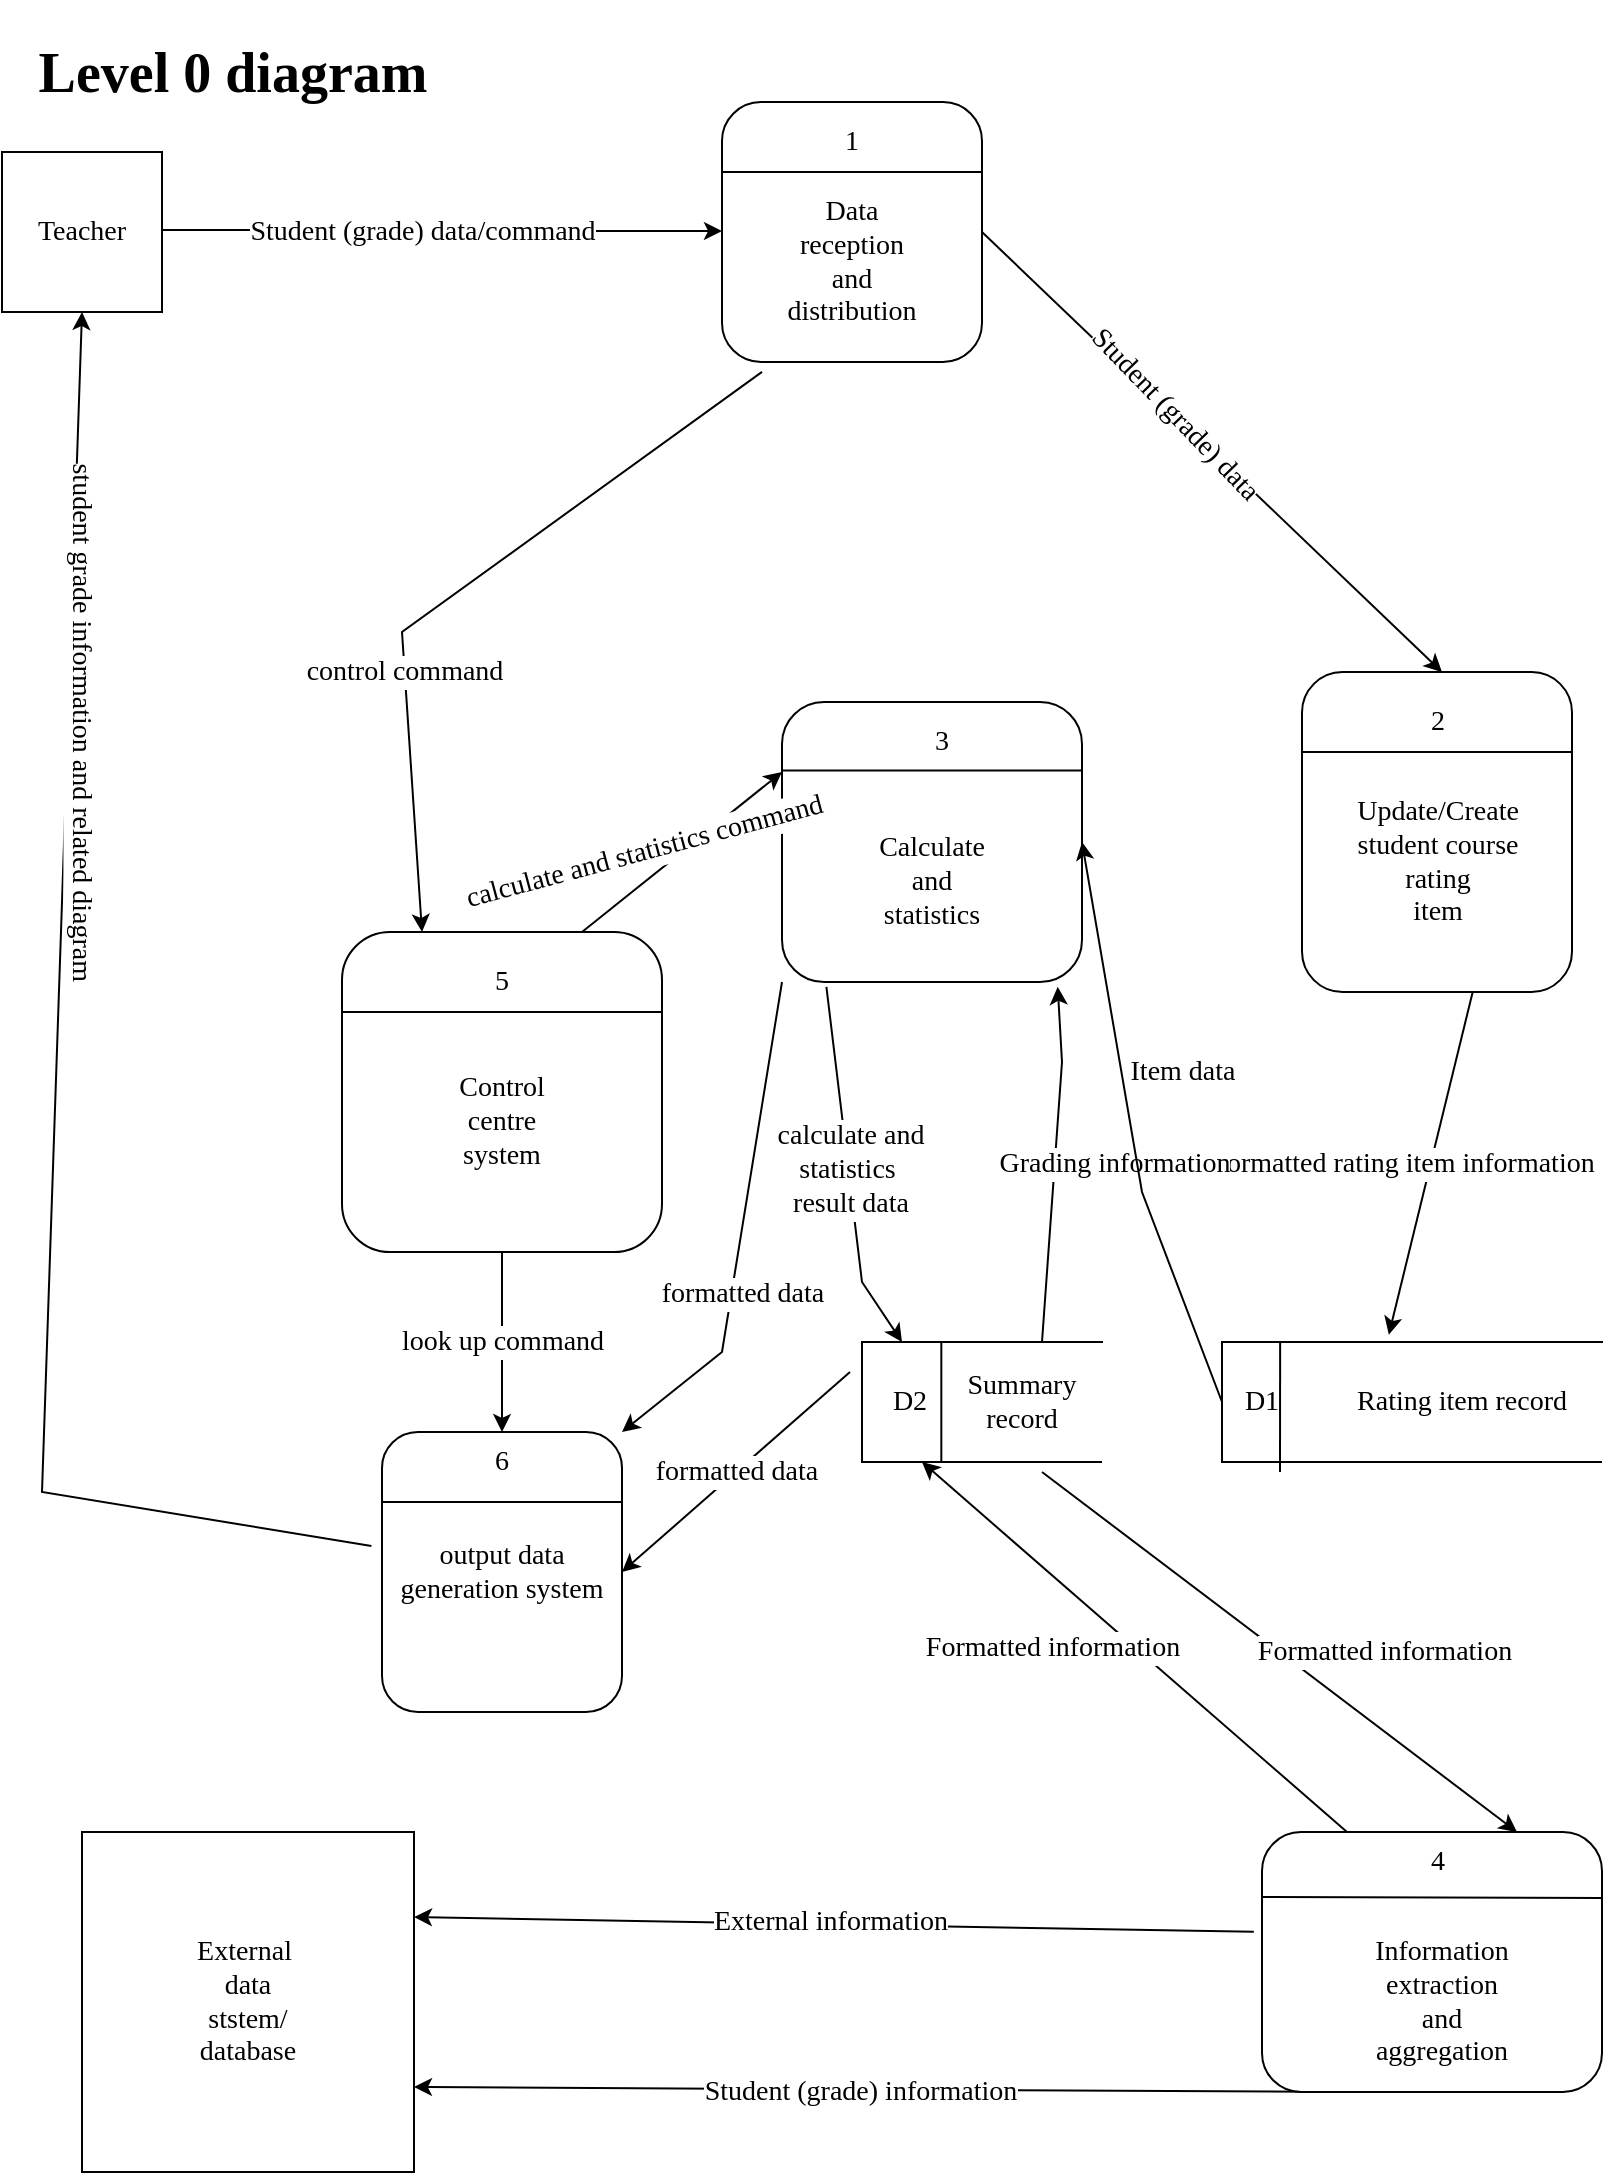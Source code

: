 <mxfile version="15.5.9" type="github">
  <diagram id="Wr4s08uyT-qvl8gvXiOg" name="Page-1">
    <mxGraphModel dx="2074" dy="1054" grid="1" gridSize="10" guides="1" tooltips="1" connect="1" arrows="1" fold="1" page="1" pageScale="1" pageWidth="827" pageHeight="1169" math="0" shadow="0">
      <root>
        <mxCell id="0" />
        <mxCell id="1" parent="0" />
        <mxCell id="kOY58Y0KntewSXWVwahC-1" value="&lt;font style=&quot;font-size: 14px&quot; face=&quot;Comic Sans MS&quot;&gt;Teacher&lt;/font&gt;" style="whiteSpace=wrap;html=1;aspect=fixed;" vertex="1" parent="1">
          <mxGeometry x="10" y="80" width="80" height="80" as="geometry" />
        </mxCell>
        <mxCell id="kOY58Y0KntewSXWVwahC-2" value="&lt;h1&gt;&lt;font face=&quot;Comic Sans MS&quot;&gt;Level 0 diagram&lt;/font&gt;&lt;/h1&gt;" style="text;html=1;align=center;verticalAlign=middle;resizable=0;points=[];autosize=1;strokeColor=none;fillColor=none;fontSize=14;fontFamily=Times New Roman;" vertex="1" parent="1">
          <mxGeometry x="10" y="10" width="230" height="60" as="geometry" />
        </mxCell>
        <mxCell id="kOY58Y0KntewSXWVwahC-3" value="" style="endArrow=classic;html=1;rounded=0;fontFamily=Comic Sans MS;fontSize=14;" edge="1" parent="1">
          <mxGeometry relative="1" as="geometry">
            <mxPoint x="90" y="119" as="sourcePoint" />
            <mxPoint x="370" y="119.5" as="targetPoint" />
            <Array as="points">
              <mxPoint x="140" y="119" />
              <mxPoint x="170" y="119.5" />
            </Array>
          </mxGeometry>
        </mxCell>
        <mxCell id="kOY58Y0KntewSXWVwahC-4" value="Student (grade) data/command" style="edgeLabel;resizable=0;html=1;align=center;verticalAlign=middle;fontFamily=Comic Sans MS;fontSize=14;" connectable="0" vertex="1" parent="kOY58Y0KntewSXWVwahC-3">
          <mxGeometry relative="1" as="geometry">
            <mxPoint x="-10" as="offset" />
          </mxGeometry>
        </mxCell>
        <mxCell id="kOY58Y0KntewSXWVwahC-5" value="" style="rounded=1;whiteSpace=wrap;html=1;fontFamily=Comic Sans MS;fontSize=14;" vertex="1" parent="1">
          <mxGeometry x="370" y="55" width="130" height="130" as="geometry" />
        </mxCell>
        <mxCell id="kOY58Y0KntewSXWVwahC-6" value="" style="endArrow=none;html=1;rounded=0;fontFamily=Comic Sans MS;fontSize=14;" edge="1" parent="1">
          <mxGeometry width="50" height="50" relative="1" as="geometry">
            <mxPoint x="370" y="90" as="sourcePoint" />
            <mxPoint x="500" y="90" as="targetPoint" />
          </mxGeometry>
        </mxCell>
        <mxCell id="kOY58Y0KntewSXWVwahC-7" value="1" style="text;html=1;strokeColor=none;fillColor=none;align=center;verticalAlign=middle;whiteSpace=wrap;rounded=0;fontFamily=Comic Sans MS;fontSize=14;" vertex="1" parent="1">
          <mxGeometry x="405" y="60" width="60" height="30" as="geometry" />
        </mxCell>
        <mxCell id="kOY58Y0KntewSXWVwahC-8" value="Data reception and distribution" style="text;html=1;strokeColor=none;fillColor=none;align=center;verticalAlign=middle;whiteSpace=wrap;rounded=0;fontFamily=Comic Sans MS;fontSize=14;" vertex="1" parent="1">
          <mxGeometry x="405" y="120" width="60" height="30" as="geometry" />
        </mxCell>
        <mxCell id="kOY58Y0KntewSXWVwahC-11" value="" style="endArrow=classic;html=1;rounded=0;fontFamily=Times New Roman;fontSize=14;exitX=1;exitY=0.5;exitDx=0;exitDy=0;" edge="1" parent="1" source="kOY58Y0KntewSXWVwahC-5">
          <mxGeometry relative="1" as="geometry">
            <mxPoint x="360" y="350" as="sourcePoint" />
            <mxPoint x="730" y="340" as="targetPoint" />
          </mxGeometry>
        </mxCell>
        <mxCell id="kOY58Y0KntewSXWVwahC-12" value="&lt;font face=&quot;Comic Sans MS&quot;&gt;Student (grade) data&lt;/font&gt;" style="edgeLabel;resizable=0;html=1;align=center;verticalAlign=middle;fontFamily=Times New Roman;fontSize=14;rotation=46;" connectable="0" vertex="1" parent="kOY58Y0KntewSXWVwahC-11">
          <mxGeometry relative="1" as="geometry">
            <mxPoint x="-19" y="-19" as="offset" />
          </mxGeometry>
        </mxCell>
        <mxCell id="kOY58Y0KntewSXWVwahC-13" value="" style="rounded=1;whiteSpace=wrap;html=1;fontFamily=Comic Sans MS;fontSize=14;" vertex="1" parent="1">
          <mxGeometry x="660" y="340" width="135" height="160" as="geometry" />
        </mxCell>
        <mxCell id="kOY58Y0KntewSXWVwahC-14" value="" style="endArrow=none;html=1;rounded=0;fontFamily=Comic Sans MS;fontSize=14;" edge="1" parent="1">
          <mxGeometry width="50" height="50" relative="1" as="geometry">
            <mxPoint x="660" y="380" as="sourcePoint" />
            <mxPoint x="795" y="380" as="targetPoint" />
            <Array as="points">
              <mxPoint x="680" y="380" />
            </Array>
          </mxGeometry>
        </mxCell>
        <mxCell id="kOY58Y0KntewSXWVwahC-15" value="2" style="text;html=1;strokeColor=none;fillColor=none;align=center;verticalAlign=middle;whiteSpace=wrap;rounded=0;fontFamily=Comic Sans MS;fontSize=14;" vertex="1" parent="1">
          <mxGeometry x="697.5" y="350" width="60" height="30" as="geometry" />
        </mxCell>
        <mxCell id="kOY58Y0KntewSXWVwahC-16" value="Update/Create&lt;br&gt;student course rating&lt;br&gt;item" style="text;html=1;strokeColor=none;fillColor=none;align=center;verticalAlign=middle;whiteSpace=wrap;rounded=0;fontFamily=Comic Sans MS;fontSize=14;" vertex="1" parent="1">
          <mxGeometry x="697.5" y="420" width="60" height="30" as="geometry" />
        </mxCell>
        <mxCell id="kOY58Y0KntewSXWVwahC-17" value="" style="endArrow=classic;html=1;rounded=0;fontFamily=Comic Sans MS;fontSize=14;exitX=0.41;exitY=1.003;exitDx=0;exitDy=0;exitPerimeter=0;entryX=0.439;entryY=-0.061;entryDx=0;entryDy=0;entryPerimeter=0;" edge="1" parent="1" target="kOY58Y0KntewSXWVwahC-19">
          <mxGeometry relative="1" as="geometry">
            <mxPoint x="745.35" y="500" as="sourcePoint" />
            <mxPoint x="150" y="579.52" as="targetPoint" />
          </mxGeometry>
        </mxCell>
        <mxCell id="kOY58Y0KntewSXWVwahC-18" value="Formatted rating item information" style="edgeLabel;resizable=0;html=1;align=center;verticalAlign=middle;fontFamily=Comic Sans MS;fontSize=14;" connectable="0" vertex="1" parent="kOY58Y0KntewSXWVwahC-17">
          <mxGeometry relative="1" as="geometry">
            <mxPoint x="-15" as="offset" />
          </mxGeometry>
        </mxCell>
        <mxCell id="kOY58Y0KntewSXWVwahC-19" value="" style="shape=partialRectangle;whiteSpace=wrap;html=1;bottom=0;right=0;fillColor=none;fontFamily=Comic Sans MS;fontSize=14;" vertex="1" parent="1">
          <mxGeometry x="620" y="675" width="190" height="60" as="geometry" />
        </mxCell>
        <mxCell id="kOY58Y0KntewSXWVwahC-20" value="" style="endArrow=none;html=1;rounded=0;fontFamily=Comic Sans MS;fontSize=14;entryX=1;entryY=1;entryDx=0;entryDy=0;exitX=0;exitY=1;exitDx=0;exitDy=0;" edge="1" parent="1">
          <mxGeometry width="50" height="50" relative="1" as="geometry">
            <mxPoint x="620" y="735" as="sourcePoint" />
            <mxPoint x="810" y="735" as="targetPoint" />
            <Array as="points">
              <mxPoint x="700" y="735" />
            </Array>
          </mxGeometry>
        </mxCell>
        <mxCell id="kOY58Y0KntewSXWVwahC-21" value="" style="endArrow=none;html=1;rounded=0;fontFamily=Comic Sans MS;fontSize=14;exitX=0.153;exitY=0.008;exitDx=0;exitDy=0;exitPerimeter=0;" edge="1" parent="1" source="kOY58Y0KntewSXWVwahC-19">
          <mxGeometry width="50" height="50" relative="1" as="geometry">
            <mxPoint x="657" y="680" as="sourcePoint" />
            <mxPoint x="649" y="740" as="targetPoint" />
            <Array as="points" />
          </mxGeometry>
        </mxCell>
        <mxCell id="kOY58Y0KntewSXWVwahC-22" value="D1" style="text;html=1;strokeColor=none;fillColor=none;align=center;verticalAlign=middle;whiteSpace=wrap;rounded=0;fontFamily=Comic Sans MS;fontSize=14;rotation=0;" vertex="1" parent="1">
          <mxGeometry x="610" y="690" width="60" height="30" as="geometry" />
        </mxCell>
        <mxCell id="kOY58Y0KntewSXWVwahC-23" value="Rating item record" style="text;html=1;strokeColor=none;fillColor=none;align=center;verticalAlign=middle;whiteSpace=wrap;rounded=0;fontFamily=Comic Sans MS;fontSize=14;" vertex="1" parent="1">
          <mxGeometry x="670" y="690" width="140" height="30" as="geometry" />
        </mxCell>
        <mxCell id="kOY58Y0KntewSXWVwahC-26" value="" style="rounded=0;whiteSpace=wrap;html=1;fontFamily=Comic Sans MS;fontSize=14;" vertex="1" parent="1">
          <mxGeometry x="50" y="920" width="166" height="170" as="geometry" />
        </mxCell>
        <mxCell id="kOY58Y0KntewSXWVwahC-28" value="External&amp;nbsp; data ststem/&lt;br&gt;database" style="text;html=1;strokeColor=none;fillColor=none;align=center;verticalAlign=middle;whiteSpace=wrap;rounded=0;fontFamily=Comic Sans MS;fontSize=14;" vertex="1" parent="1">
          <mxGeometry x="103" y="975" width="60" height="60" as="geometry" />
        </mxCell>
        <mxCell id="kOY58Y0KntewSXWVwahC-29" value="" style="endArrow=classic;html=1;rounded=0;fontFamily=Comic Sans MS;fontSize=14;entryX=1;entryY=0.75;entryDx=0;entryDy=0;exitX=0.25;exitY=1;exitDx=0;exitDy=0;" edge="1" parent="1" source="kOY58Y0KntewSXWVwahC-56" target="kOY58Y0KntewSXWVwahC-26">
          <mxGeometry relative="1" as="geometry">
            <mxPoint x="124" y="560" as="sourcePoint" />
            <mxPoint x="124.432" y="880" as="targetPoint" />
          </mxGeometry>
        </mxCell>
        <mxCell id="kOY58Y0KntewSXWVwahC-30" value="Student (grade) information" style="edgeLabel;resizable=0;html=1;align=center;verticalAlign=middle;fontFamily=Comic Sans MS;fontSize=14;rotation=0;" connectable="0" vertex="1" parent="kOY58Y0KntewSXWVwahC-29">
          <mxGeometry relative="1" as="geometry">
            <mxPoint x="-10" y="1" as="offset" />
          </mxGeometry>
        </mxCell>
        <mxCell id="kOY58Y0KntewSXWVwahC-31" value="" style="endArrow=classic;html=1;rounded=0;fontFamily=Comic Sans MS;fontSize=14;entryX=1;entryY=0.25;entryDx=0;entryDy=0;exitX=-0.024;exitY=0.384;exitDx=0;exitDy=0;exitPerimeter=0;" edge="1" parent="1" source="kOY58Y0KntewSXWVwahC-56" target="kOY58Y0KntewSXWVwahC-26">
          <mxGeometry relative="1" as="geometry">
            <mxPoint x="215" y="560" as="sourcePoint" />
            <mxPoint x="400" y="640" as="targetPoint" />
          </mxGeometry>
        </mxCell>
        <mxCell id="kOY58Y0KntewSXWVwahC-32" value="External information" style="edgeLabel;resizable=0;html=1;align=center;verticalAlign=middle;fontFamily=Comic Sans MS;fontSize=14;rotation=0;" connectable="0" vertex="1" parent="kOY58Y0KntewSXWVwahC-31">
          <mxGeometry relative="1" as="geometry">
            <mxPoint x="-2" y="-1" as="offset" />
          </mxGeometry>
        </mxCell>
        <mxCell id="kOY58Y0KntewSXWVwahC-33" value="" style="rounded=1;whiteSpace=wrap;html=1;fontFamily=Comic Sans MS;fontSize=14;" vertex="1" parent="1">
          <mxGeometry x="400" y="355" width="150" height="140" as="geometry" />
        </mxCell>
        <mxCell id="kOY58Y0KntewSXWVwahC-34" value="Calculate and statistics" style="text;html=1;strokeColor=none;fillColor=none;align=center;verticalAlign=middle;whiteSpace=wrap;rounded=0;fontFamily=Comic Sans MS;fontSize=14;" vertex="1" parent="1">
          <mxGeometry x="445" y="430" width="60" height="30" as="geometry" />
        </mxCell>
        <mxCell id="kOY58Y0KntewSXWVwahC-35" value="" style="endArrow=none;html=1;rounded=0;fontFamily=Comic Sans MS;fontSize=14;" edge="1" parent="1">
          <mxGeometry width="50" height="50" relative="1" as="geometry">
            <mxPoint x="400" y="389.29" as="sourcePoint" />
            <mxPoint x="550" y="389.29" as="targetPoint" />
          </mxGeometry>
        </mxCell>
        <mxCell id="kOY58Y0KntewSXWVwahC-37" value="3" style="text;html=1;strokeColor=none;fillColor=none;align=center;verticalAlign=middle;whiteSpace=wrap;rounded=0;fontFamily=Comic Sans MS;fontSize=14;" vertex="1" parent="1">
          <mxGeometry x="450" y="360" width="60" height="30" as="geometry" />
        </mxCell>
        <mxCell id="kOY58Y0KntewSXWVwahC-45" value="" style="shape=partialRectangle;whiteSpace=wrap;html=1;bottom=0;right=0;fillColor=none;fontFamily=Comic Sans MS;fontSize=14;" vertex="1" parent="1">
          <mxGeometry x="440" y="675" width="120" height="60" as="geometry" />
        </mxCell>
        <mxCell id="kOY58Y0KntewSXWVwahC-46" value="" style="endArrow=none;html=1;rounded=0;fontFamily=Comic Sans MS;fontSize=14;entryX=1;entryY=1;entryDx=0;entryDy=0;exitX=0;exitY=1;exitDx=0;exitDy=0;" edge="1" parent="1" source="kOY58Y0KntewSXWVwahC-45" target="kOY58Y0KntewSXWVwahC-45">
          <mxGeometry width="50" height="50" relative="1" as="geometry">
            <mxPoint x="360" y="710" as="sourcePoint" />
            <mxPoint x="410" y="660" as="targetPoint" />
          </mxGeometry>
        </mxCell>
        <mxCell id="kOY58Y0KntewSXWVwahC-47" value="" style="endArrow=none;html=1;rounded=0;fontFamily=Comic Sans MS;fontSize=14;" edge="1" parent="1">
          <mxGeometry width="50" height="50" relative="1" as="geometry">
            <mxPoint x="479.66" y="735" as="sourcePoint" />
            <mxPoint x="479.66" y="675" as="targetPoint" />
          </mxGeometry>
        </mxCell>
        <mxCell id="kOY58Y0KntewSXWVwahC-48" value="D2" style="text;html=1;strokeColor=none;fillColor=none;align=center;verticalAlign=middle;whiteSpace=wrap;rounded=0;fontFamily=Comic Sans MS;fontSize=14;" vertex="1" parent="1">
          <mxGeometry x="434" y="690" width="60" height="30" as="geometry" />
        </mxCell>
        <mxCell id="kOY58Y0KntewSXWVwahC-51" value="Summary record" style="text;html=1;strokeColor=none;fillColor=none;align=center;verticalAlign=middle;whiteSpace=wrap;rounded=0;fontFamily=Comic Sans MS;fontSize=14;" vertex="1" parent="1">
          <mxGeometry x="480" y="690" width="80" height="30" as="geometry" />
        </mxCell>
        <mxCell id="kOY58Y0KntewSXWVwahC-52" value="" style="endArrow=classic;html=1;rounded=0;fontFamily=Comic Sans MS;fontSize=14;exitX=0.75;exitY=0;exitDx=0;exitDy=0;entryX=0.919;entryY=1.017;entryDx=0;entryDy=0;entryPerimeter=0;" edge="1" parent="1" target="kOY58Y0KntewSXWVwahC-33">
          <mxGeometry relative="1" as="geometry">
            <mxPoint x="530" y="675" as="sourcePoint" />
            <mxPoint x="460" y="585" as="targetPoint" />
            <Array as="points">
              <mxPoint x="540" y="535" />
            </Array>
          </mxGeometry>
        </mxCell>
        <mxCell id="kOY58Y0KntewSXWVwahC-53" value="Grading information" style="edgeLabel;resizable=0;html=1;align=center;verticalAlign=middle;fontFamily=Comic Sans MS;fontSize=14;" connectable="0" vertex="1" parent="kOY58Y0KntewSXWVwahC-52">
          <mxGeometry relative="1" as="geometry">
            <mxPoint x="29" as="offset" />
          </mxGeometry>
        </mxCell>
        <mxCell id="kOY58Y0KntewSXWVwahC-54" value="" style="endArrow=classic;html=1;rounded=0;fontFamily=Comic Sans MS;fontSize=14;exitX=0.148;exitY=1.017;exitDx=0;exitDy=0;exitPerimeter=0;" edge="1" parent="1" source="kOY58Y0KntewSXWVwahC-33">
          <mxGeometry relative="1" as="geometry">
            <mxPoint x="360" y="675" as="sourcePoint" />
            <mxPoint x="460" y="675" as="targetPoint" />
            <Array as="points">
              <mxPoint x="440" y="645" />
            </Array>
          </mxGeometry>
        </mxCell>
        <mxCell id="kOY58Y0KntewSXWVwahC-55" value="calculate and&lt;br&gt;statistics&amp;nbsp;&lt;br&gt;result data" style="edgeLabel;resizable=0;html=1;align=center;verticalAlign=middle;fontFamily=Comic Sans MS;fontSize=14;" connectable="0" vertex="1" parent="kOY58Y0KntewSXWVwahC-54">
          <mxGeometry relative="1" as="geometry" />
        </mxCell>
        <mxCell id="kOY58Y0KntewSXWVwahC-56" value="" style="rounded=1;whiteSpace=wrap;html=1;fontFamily=Comic Sans MS;fontSize=14;" vertex="1" parent="1">
          <mxGeometry x="640" y="920" width="170" height="130" as="geometry" />
        </mxCell>
        <mxCell id="kOY58Y0KntewSXWVwahC-57" value="Information extraction and aggregation" style="text;html=1;strokeColor=none;fillColor=none;align=center;verticalAlign=middle;whiteSpace=wrap;rounded=0;fontFamily=Comic Sans MS;fontSize=14;" vertex="1" parent="1">
          <mxGeometry x="700" y="990" width="60" height="30" as="geometry" />
        </mxCell>
        <mxCell id="kOY58Y0KntewSXWVwahC-58" value="" style="endArrow=none;html=1;rounded=0;fontFamily=Comic Sans MS;fontSize=14;exitX=0;exitY=0.25;exitDx=0;exitDy=0;entryX=1;entryY=0.25;entryDx=0;entryDy=0;" edge="1" parent="1" source="kOY58Y0KntewSXWVwahC-56" target="kOY58Y0KntewSXWVwahC-56">
          <mxGeometry width="50" height="50" relative="1" as="geometry">
            <mxPoint x="640" y="970" as="sourcePoint" />
            <mxPoint x="690" y="920" as="targetPoint" />
            <Array as="points">
              <mxPoint x="810" y="953" />
            </Array>
          </mxGeometry>
        </mxCell>
        <mxCell id="kOY58Y0KntewSXWVwahC-59" value="" style="endArrow=classic;html=1;rounded=0;fontFamily=Comic Sans MS;fontSize=14;exitX=0.25;exitY=0;exitDx=0;exitDy=0;entryX=0.25;entryY=1;entryDx=0;entryDy=0;" edge="1" parent="1" source="kOY58Y0KntewSXWVwahC-56" target="kOY58Y0KntewSXWVwahC-45">
          <mxGeometry relative="1" as="geometry">
            <mxPoint x="280" y="780" as="sourcePoint" />
            <mxPoint x="380" y="780" as="targetPoint" />
          </mxGeometry>
        </mxCell>
        <mxCell id="kOY58Y0KntewSXWVwahC-60" value="Formatted information" style="edgeLabel;resizable=0;html=1;align=center;verticalAlign=middle;fontFamily=Comic Sans MS;fontSize=14;rotation=0;" connectable="0" vertex="1" parent="kOY58Y0KntewSXWVwahC-59">
          <mxGeometry relative="1" as="geometry">
            <mxPoint x="-41" as="offset" />
          </mxGeometry>
        </mxCell>
        <mxCell id="kOY58Y0KntewSXWVwahC-61" value="" style="endArrow=classic;html=1;rounded=0;fontFamily=Comic Sans MS;fontSize=14;entryX=0.75;entryY=0;entryDx=0;entryDy=0;" edge="1" parent="1" target="kOY58Y0KntewSXWVwahC-56">
          <mxGeometry relative="1" as="geometry">
            <mxPoint x="530" y="740" as="sourcePoint" />
            <mxPoint x="380" y="780" as="targetPoint" />
          </mxGeometry>
        </mxCell>
        <mxCell id="kOY58Y0KntewSXWVwahC-62" value="Formatted information" style="edgeLabel;resizable=0;html=1;align=center;verticalAlign=middle;fontFamily=Comic Sans MS;fontSize=14;rotation=0;" connectable="0" vertex="1" parent="kOY58Y0KntewSXWVwahC-61">
          <mxGeometry relative="1" as="geometry">
            <mxPoint x="52" as="offset" />
          </mxGeometry>
        </mxCell>
        <mxCell id="kOY58Y0KntewSXWVwahC-63" value="4" style="text;html=1;strokeColor=none;fillColor=none;align=center;verticalAlign=middle;whiteSpace=wrap;rounded=0;fontFamily=Comic Sans MS;fontSize=14;" vertex="1" parent="1">
          <mxGeometry x="697.5" y="920" width="60" height="30" as="geometry" />
        </mxCell>
        <mxCell id="kOY58Y0KntewSXWVwahC-64" value="Item data" style="text;html=1;align=center;verticalAlign=middle;resizable=0;points=[];autosize=1;strokeColor=none;fillColor=none;fontSize=14;fontFamily=Comic Sans MS;" vertex="1" parent="1">
          <mxGeometry x="560" y="530" width="80" height="20" as="geometry" />
        </mxCell>
        <mxCell id="kOY58Y0KntewSXWVwahC-65" value="" style="endArrow=classic;html=1;rounded=0;fontFamily=Comic Sans MS;fontSize=14;entryX=1;entryY=0.5;entryDx=0;entryDy=0;" edge="1" parent="1" target="kOY58Y0KntewSXWVwahC-33">
          <mxGeometry width="50" height="50" relative="1" as="geometry">
            <mxPoint x="620" y="705" as="sourcePoint" />
            <mxPoint x="610" y="615" as="targetPoint" />
            <Array as="points">
              <mxPoint x="580" y="600" />
            </Array>
          </mxGeometry>
        </mxCell>
        <mxCell id="kOY58Y0KntewSXWVwahC-66" value="" style="rounded=1;whiteSpace=wrap;html=1;fontFamily=Comic Sans MS;fontSize=14;" vertex="1" parent="1">
          <mxGeometry x="180" y="470" width="160" height="160" as="geometry" />
        </mxCell>
        <mxCell id="kOY58Y0KntewSXWVwahC-67" value="Control centre system" style="text;html=1;strokeColor=none;fillColor=none;align=center;verticalAlign=middle;whiteSpace=wrap;rounded=0;fontFamily=Comic Sans MS;fontSize=14;" vertex="1" parent="1">
          <mxGeometry x="230" y="550" width="60" height="30" as="geometry" />
        </mxCell>
        <mxCell id="kOY58Y0KntewSXWVwahC-69" value="" style="endArrow=none;html=1;rounded=0;fontFamily=Comic Sans MS;fontSize=14;exitX=0;exitY=0.25;exitDx=0;exitDy=0;entryX=1;entryY=0.25;entryDx=0;entryDy=0;" edge="1" parent="1" source="kOY58Y0KntewSXWVwahC-66" target="kOY58Y0KntewSXWVwahC-66">
          <mxGeometry width="50" height="50" relative="1" as="geometry">
            <mxPoint x="440" y="480" as="sourcePoint" />
            <mxPoint x="300" y="510" as="targetPoint" />
          </mxGeometry>
        </mxCell>
        <mxCell id="kOY58Y0KntewSXWVwahC-70" value="5" style="text;html=1;strokeColor=none;fillColor=none;align=center;verticalAlign=middle;whiteSpace=wrap;rounded=0;fontFamily=Comic Sans MS;fontSize=14;" vertex="1" parent="1">
          <mxGeometry x="230" y="480" width="60" height="30" as="geometry" />
        </mxCell>
        <mxCell id="kOY58Y0KntewSXWVwahC-75" value="" style="endArrow=classic;html=1;rounded=0;fontFamily=Comic Sans MS;fontSize=14;exitX=0.154;exitY=1.038;exitDx=0;exitDy=0;exitPerimeter=0;entryX=0.25;entryY=0;entryDx=0;entryDy=0;" edge="1" parent="1" source="kOY58Y0KntewSXWVwahC-5" target="kOY58Y0KntewSXWVwahC-66">
          <mxGeometry relative="1" as="geometry">
            <mxPoint x="400" y="410" as="sourcePoint" />
            <mxPoint x="500" y="410" as="targetPoint" />
            <Array as="points">
              <mxPoint x="210" y="320" />
            </Array>
          </mxGeometry>
        </mxCell>
        <mxCell id="kOY58Y0KntewSXWVwahC-76" value="control command" style="edgeLabel;resizable=0;html=1;align=center;verticalAlign=middle;fontFamily=Comic Sans MS;fontSize=14;" connectable="0" vertex="1" parent="kOY58Y0KntewSXWVwahC-75">
          <mxGeometry relative="1" as="geometry">
            <mxPoint x="-29" y="41" as="offset" />
          </mxGeometry>
        </mxCell>
        <mxCell id="kOY58Y0KntewSXWVwahC-77" value="" style="endArrow=classic;html=1;rounded=0;fontFamily=Comic Sans MS;fontSize=14;exitX=0.75;exitY=0;exitDx=0;exitDy=0;entryX=0;entryY=0.25;entryDx=0;entryDy=0;" edge="1" parent="1" source="kOY58Y0KntewSXWVwahC-66" target="kOY58Y0KntewSXWVwahC-33">
          <mxGeometry relative="1" as="geometry">
            <mxPoint x="320" y="520" as="sourcePoint" />
            <mxPoint x="420" y="520" as="targetPoint" />
          </mxGeometry>
        </mxCell>
        <mxCell id="kOY58Y0KntewSXWVwahC-78" value="calculate and statistics command" style="edgeLabel;resizable=0;html=1;align=center;verticalAlign=middle;fontFamily=Comic Sans MS;fontSize=14;rotation=-15;" connectable="0" vertex="1" parent="kOY58Y0KntewSXWVwahC-77">
          <mxGeometry relative="1" as="geometry">
            <mxPoint x="-19" as="offset" />
          </mxGeometry>
        </mxCell>
        <mxCell id="kOY58Y0KntewSXWVwahC-79" value="output data generation system" style="rounded=1;whiteSpace=wrap;html=1;fontFamily=Comic Sans MS;fontSize=14;" vertex="1" parent="1">
          <mxGeometry x="200" y="720" width="120" height="140" as="geometry" />
        </mxCell>
        <mxCell id="kOY58Y0KntewSXWVwahC-80" value="" style="endArrow=none;html=1;rounded=0;fontFamily=Comic Sans MS;fontSize=14;exitX=0;exitY=0.25;exitDx=0;exitDy=0;entryX=1;entryY=0.25;entryDx=0;entryDy=0;" edge="1" parent="1" source="kOY58Y0KntewSXWVwahC-79" target="kOY58Y0KntewSXWVwahC-79">
          <mxGeometry width="50" height="50" relative="1" as="geometry">
            <mxPoint x="350" y="640" as="sourcePoint" />
            <mxPoint x="400" y="590" as="targetPoint" />
          </mxGeometry>
        </mxCell>
        <mxCell id="kOY58Y0KntewSXWVwahC-81" value="6" style="text;html=1;strokeColor=none;fillColor=none;align=center;verticalAlign=middle;whiteSpace=wrap;rounded=0;fontFamily=Comic Sans MS;fontSize=14;" vertex="1" parent="1">
          <mxGeometry x="230" y="720" width="60" height="30" as="geometry" />
        </mxCell>
        <mxCell id="kOY58Y0KntewSXWVwahC-82" value="" style="endArrow=classic;html=1;rounded=0;fontFamily=Comic Sans MS;fontSize=14;entryX=1;entryY=0.5;entryDx=0;entryDy=0;exitX=0;exitY=0;exitDx=0;exitDy=0;" edge="1" parent="1" source="kOY58Y0KntewSXWVwahC-48" target="kOY58Y0KntewSXWVwahC-79">
          <mxGeometry relative="1" as="geometry">
            <mxPoint x="320" y="620" as="sourcePoint" />
            <mxPoint x="420" y="620" as="targetPoint" />
          </mxGeometry>
        </mxCell>
        <mxCell id="kOY58Y0KntewSXWVwahC-83" value="formatted data" style="edgeLabel;resizable=0;html=1;align=center;verticalAlign=middle;fontFamily=Comic Sans MS;fontSize=14;" connectable="0" vertex="1" parent="kOY58Y0KntewSXWVwahC-82">
          <mxGeometry relative="1" as="geometry" />
        </mxCell>
        <mxCell id="kOY58Y0KntewSXWVwahC-84" value="" style="endArrow=classic;html=1;rounded=0;fontFamily=Comic Sans MS;fontSize=14;exitX=0.5;exitY=1;exitDx=0;exitDy=0;entryX=0.5;entryY=0;entryDx=0;entryDy=0;" edge="1" parent="1" source="kOY58Y0KntewSXWVwahC-66" target="kOY58Y0KntewSXWVwahC-81">
          <mxGeometry relative="1" as="geometry">
            <mxPoint x="380" y="600" as="sourcePoint" />
            <mxPoint x="480" y="600" as="targetPoint" />
          </mxGeometry>
        </mxCell>
        <mxCell id="kOY58Y0KntewSXWVwahC-85" value="look up command" style="edgeLabel;resizable=0;html=1;align=center;verticalAlign=middle;fontFamily=Comic Sans MS;fontSize=14;" connectable="0" vertex="1" parent="kOY58Y0KntewSXWVwahC-84">
          <mxGeometry relative="1" as="geometry" />
        </mxCell>
        <mxCell id="kOY58Y0KntewSXWVwahC-86" value="" style="endArrow=classic;html=1;rounded=0;fontFamily=Comic Sans MS;fontSize=14;entryX=0.5;entryY=1;entryDx=0;entryDy=0;exitX=-0.044;exitY=0.407;exitDx=0;exitDy=0;exitPerimeter=0;" edge="1" parent="1" source="kOY58Y0KntewSXWVwahC-79" target="kOY58Y0KntewSXWVwahC-1">
          <mxGeometry relative="1" as="geometry">
            <mxPoint x="60" y="790" as="sourcePoint" />
            <mxPoint x="360" y="500" as="targetPoint" />
            <Array as="points">
              <mxPoint x="30" y="750" />
            </Array>
          </mxGeometry>
        </mxCell>
        <mxCell id="kOY58Y0KntewSXWVwahC-87" value="student&amp;nbsp;grade information and related diagram" style="edgeLabel;resizable=0;html=1;align=center;verticalAlign=middle;fontFamily=Comic Sans MS;fontSize=14;rotation=90;" connectable="0" vertex="1" parent="kOY58Y0KntewSXWVwahC-86">
          <mxGeometry relative="1" as="geometry">
            <mxPoint x="13" y="-174" as="offset" />
          </mxGeometry>
        </mxCell>
        <mxCell id="kOY58Y0KntewSXWVwahC-89" value="" style="endArrow=classic;html=1;rounded=0;fontFamily=Comic Sans MS;fontSize=14;entryX=1;entryY=0;entryDx=0;entryDy=0;exitX=0;exitY=1;exitDx=0;exitDy=0;" edge="1" parent="1" source="kOY58Y0KntewSXWVwahC-33" target="kOY58Y0KntewSXWVwahC-79">
          <mxGeometry relative="1" as="geometry">
            <mxPoint x="260" y="500" as="sourcePoint" />
            <mxPoint x="360" y="500" as="targetPoint" />
            <Array as="points">
              <mxPoint x="370" y="680" />
            </Array>
          </mxGeometry>
        </mxCell>
        <mxCell id="kOY58Y0KntewSXWVwahC-90" value="formatted data" style="edgeLabel;resizable=0;html=1;align=center;verticalAlign=middle;fontFamily=Comic Sans MS;fontSize=14;" connectable="0" vertex="1" parent="kOY58Y0KntewSXWVwahC-89">
          <mxGeometry relative="1" as="geometry">
            <mxPoint y="32" as="offset" />
          </mxGeometry>
        </mxCell>
      </root>
    </mxGraphModel>
  </diagram>
</mxfile>
